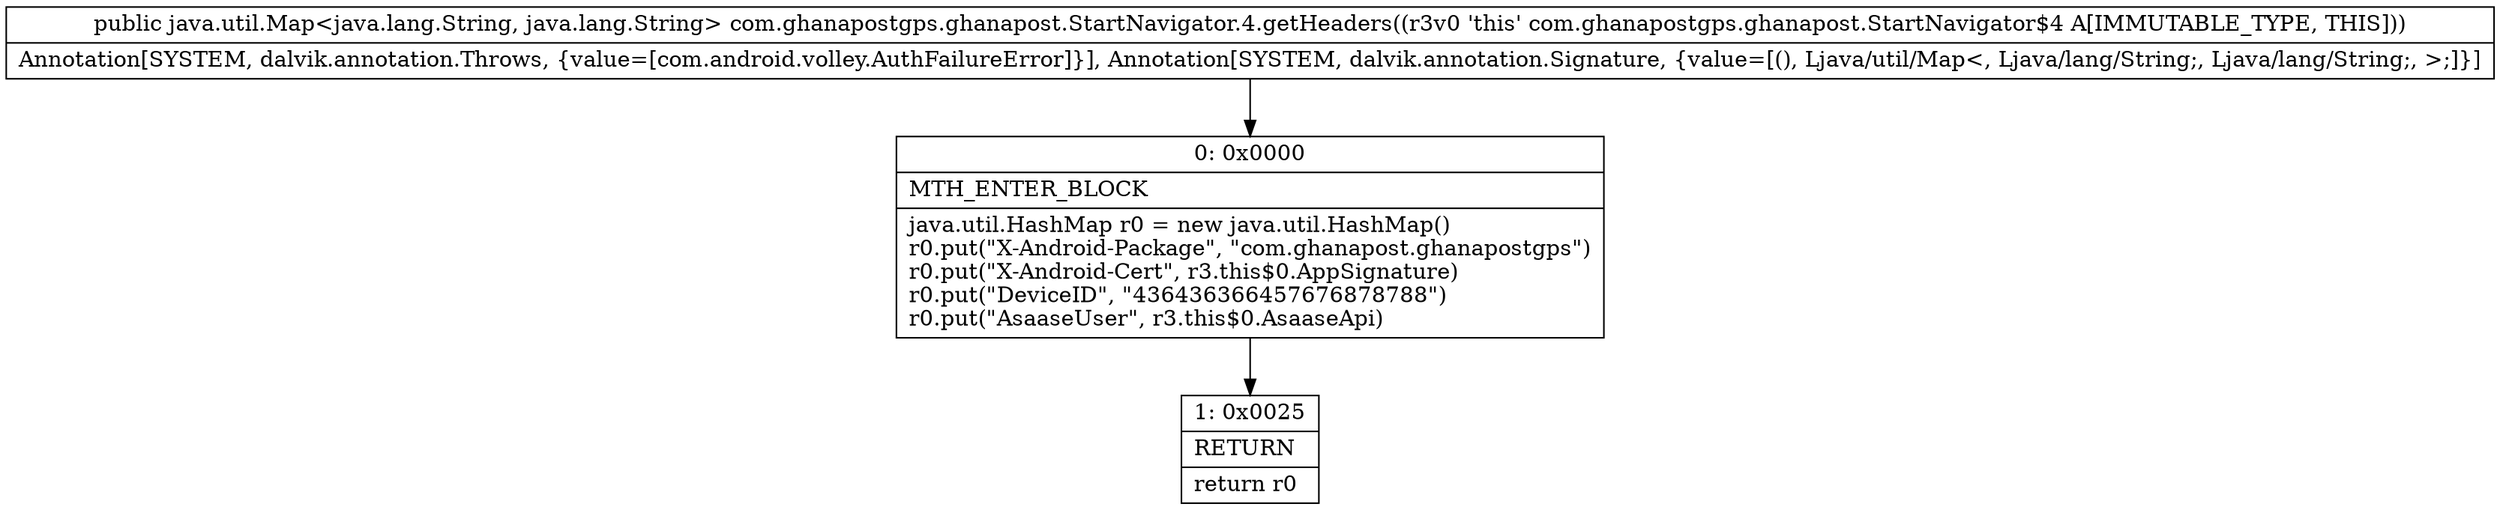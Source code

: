 digraph "CFG forcom.ghanapostgps.ghanapost.StartNavigator.4.getHeaders()Ljava\/util\/Map;" {
Node_0 [shape=record,label="{0\:\ 0x0000|MTH_ENTER_BLOCK\l|java.util.HashMap r0 = new java.util.HashMap()\lr0.put(\"X\-Android\-Package\", \"com.ghanapost.ghanapostgps\")\lr0.put(\"X\-Android\-Cert\", r3.this$0.AppSignature)\lr0.put(\"DeviceID\", \"436436366457676878788\")\lr0.put(\"AsaaseUser\", r3.this$0.AsaaseApi)\l}"];
Node_1 [shape=record,label="{1\:\ 0x0025|RETURN\l|return r0\l}"];
MethodNode[shape=record,label="{public java.util.Map\<java.lang.String, java.lang.String\> com.ghanapostgps.ghanapost.StartNavigator.4.getHeaders((r3v0 'this' com.ghanapostgps.ghanapost.StartNavigator$4 A[IMMUTABLE_TYPE, THIS]))  | Annotation[SYSTEM, dalvik.annotation.Throws, \{value=[com.android.volley.AuthFailureError]\}], Annotation[SYSTEM, dalvik.annotation.Signature, \{value=[(), Ljava\/util\/Map\<, Ljava\/lang\/String;, Ljava\/lang\/String;, \>;]\}]\l}"];
MethodNode -> Node_0;
Node_0 -> Node_1;
}

